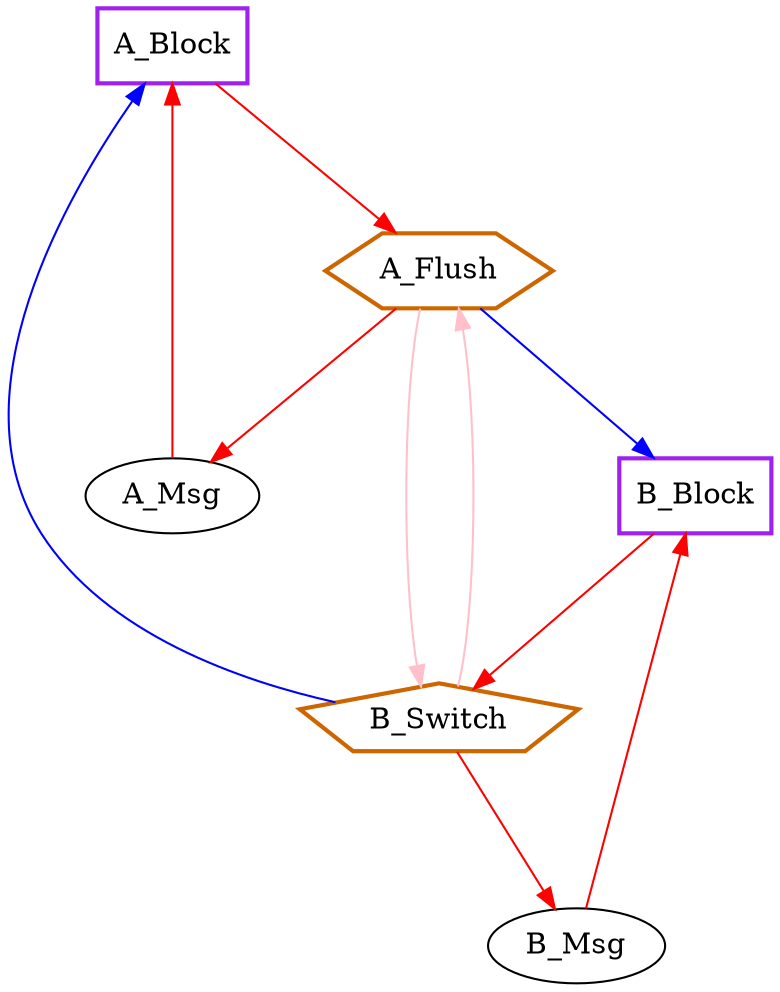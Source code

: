 digraph G {
graph [root="Demo",rankdir   = TB, nodesep           = 0.6, mindist     = 1.0, ranksep = 1.0, overlap = false]
node [style     = "filled", fillcolor = "white", color = "black"]
A_Block[cpu="0", flags="0x00008007", type="block", tperiod="5000", pattern="A", patentry="false", patexit="true", beamproc="undefined", bpentry="false", bpexit="false", qlo="false", qhi="false", qil="false", shape     = "rectangle", fillcolor = "white", penwidth=2, color = "purple"];
A_Flush[cpu="0", flags="0x00002005", type="flush", toffs="0", pattern="A", patentry="true", patexit="false", beamproc="undefined", bpentry="false", bpexit="false", tvalid="0", vabs="true", prio="1", shape     = "hexagon", qlo="true", qhi="false", qil="false", fillcolor = "white", penwidth=2, color = "darkorange3"];
A_Msg[cpu="0", flags="0x00000002", type="tmsg", toffs="500", pattern="A", patentry="false", patexit="false", beamproc="undefined", bpentry="false", bpexit="false", fid="1", gid="300", evtno="255", beamin="0", bpcstart="0", sid="5", bpid="32", reqnobeam="0", vacc="0", id="0x112c0ff000500800", par="0x0000140000000000", tef="0", shape     = "oval", fillcolor = "white"];
B_Block[cpu="1", flags="0x00208007", type="block", tperiod="5000", pattern="B", patentry="false", patexit="true", beamproc="undefined", bpentry="false", bpexit="false", qlo="false", qhi="true", qil="false", shape     = "rectangle", fillcolor = "white", penwidth=2, color = "purple"];
B_Msg[cpu="1", flags="0x00000002", type="tmsg", toffs="500", pattern="B", patentry="false", patexit="false", beamproc="undefined", bpentry="false", bpexit="false", fid="1", gid="300", evtno="255", beamin="0", bpcstart="0", sid="5", bpid="32", reqnobeam="0", vacc="1", id="0x112c0ff000500801", par="0x0000140000000055", tef="0", shape     = "oval", fillcolor = "white"];
B_Switch[cpu="1", flags="0x00002012", type="switch", toffs="0", pattern="B", patentry="true", patexit="false", beamproc="undefined", bpentry="false", bpexit="false", shape     = "pentagon", fillcolor = "white", penwidth=2, color = "darkorange3"];
B_Switch->B_Msg [type="defdst", color = "red"];
B_Switch->A_Block [type="target", color = "blue"];
B_Switch->A_Flush [type="switchdst", color = "pink"];
A_Block->A_Flush [type="defdst", color = "red"];
A_Flush->A_Msg [type="defdst", color = "red"];
A_Flush->B_Block [type="target", color = "blue"];
A_Flush->B_Switch [type="flushovr", color = "pink"];
A_Msg->A_Block [type="defdst", color = "red"];
B_Msg->B_Block [type="defdst", color = "red"];
B_Block->B_Switch [type="defdst", color = "red"];
}
